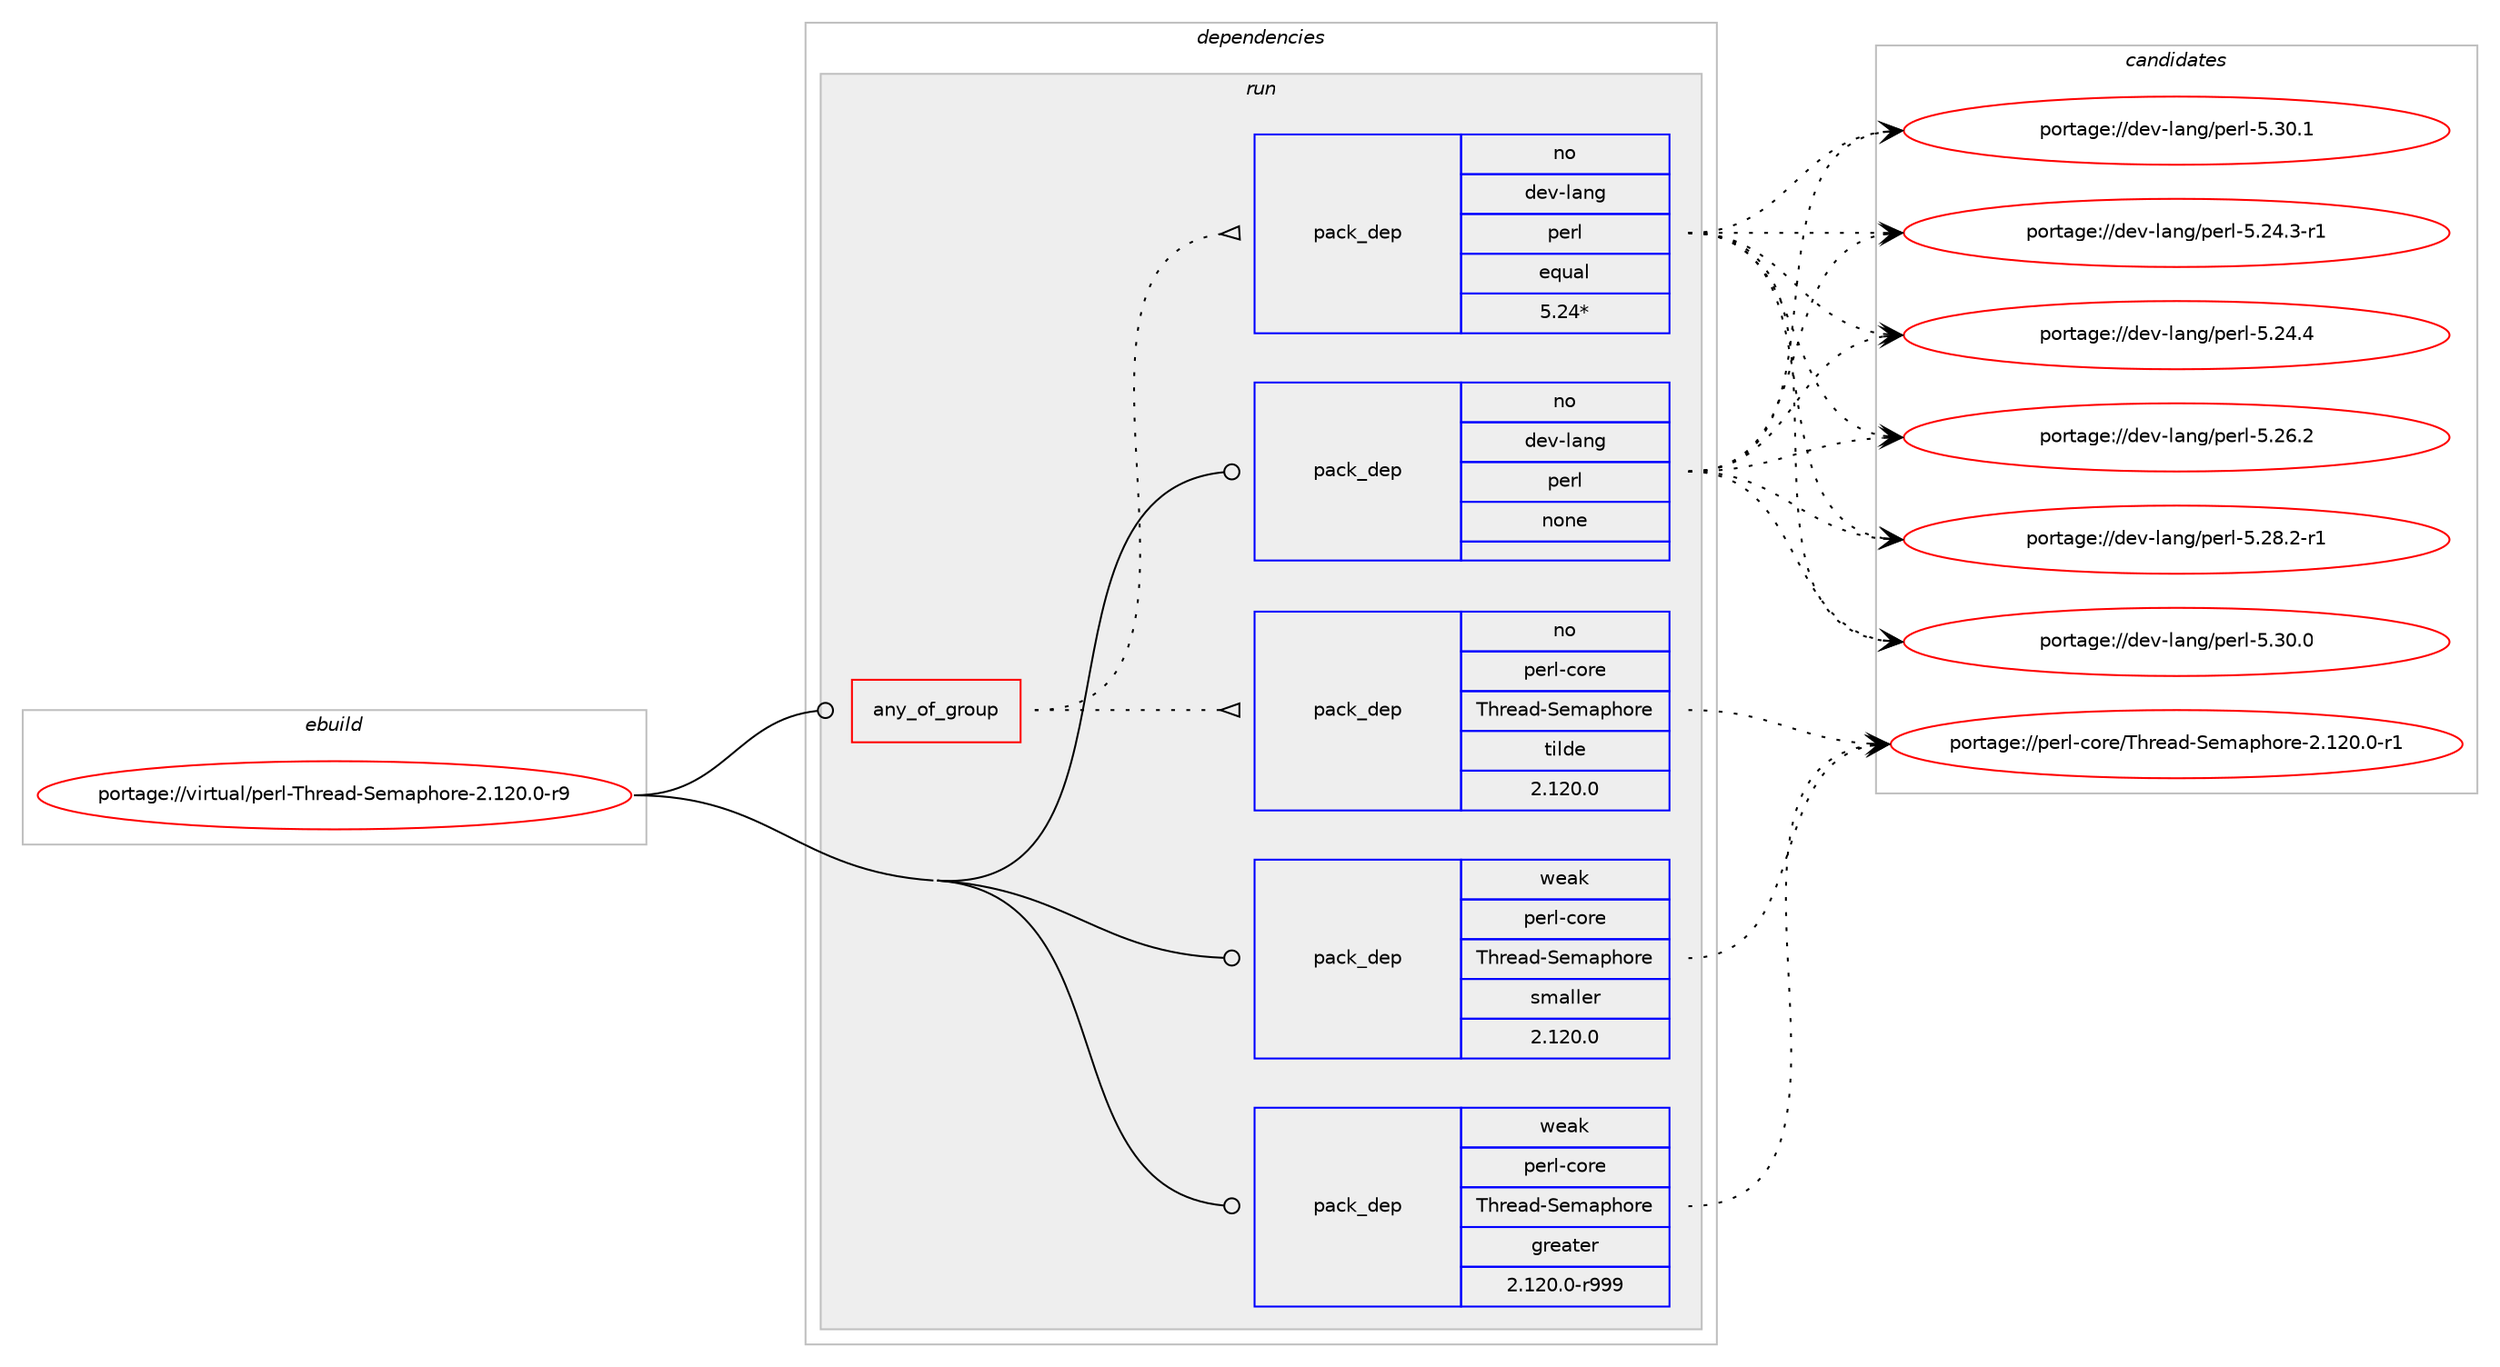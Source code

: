 digraph prolog {

# *************
# Graph options
# *************

newrank=true;
concentrate=true;
compound=true;
graph [rankdir=LR,fontname=Helvetica,fontsize=10,ranksep=1.5];#, ranksep=2.5, nodesep=0.2];
edge  [arrowhead=vee];
node  [fontname=Helvetica,fontsize=10];

# **********
# The ebuild
# **********

subgraph cluster_leftcol {
color=gray;
rank=same;
label=<<i>ebuild</i>>;
id [label="portage://virtual/perl-Thread-Semaphore-2.120.0-r9", color=red, width=4, href="../virtual/perl-Thread-Semaphore-2.120.0-r9.svg"];
}

# ****************
# The dependencies
# ****************

subgraph cluster_midcol {
color=gray;
label=<<i>dependencies</i>>;
subgraph cluster_compile {
fillcolor="#eeeeee";
style=filled;
label=<<i>compile</i>>;
}
subgraph cluster_compileandrun {
fillcolor="#eeeeee";
style=filled;
label=<<i>compile and run</i>>;
}
subgraph cluster_run {
fillcolor="#eeeeee";
style=filled;
label=<<i>run</i>>;
subgraph any7359 {
dependency435480 [label=<<TABLE BORDER="0" CELLBORDER="1" CELLSPACING="0" CELLPADDING="4"><TR><TD CELLPADDING="10">any_of_group</TD></TR></TABLE>>, shape=none, color=red];subgraph pack322871 {
dependency435481 [label=<<TABLE BORDER="0" CELLBORDER="1" CELLSPACING="0" CELLPADDING="4" WIDTH="220"><TR><TD ROWSPAN="6" CELLPADDING="30">pack_dep</TD></TR><TR><TD WIDTH="110">no</TD></TR><TR><TD>dev-lang</TD></TR><TR><TD>perl</TD></TR><TR><TD>equal</TD></TR><TR><TD>5.24*</TD></TR></TABLE>>, shape=none, color=blue];
}
dependency435480:e -> dependency435481:w [weight=20,style="dotted",arrowhead="oinv"];
subgraph pack322872 {
dependency435482 [label=<<TABLE BORDER="0" CELLBORDER="1" CELLSPACING="0" CELLPADDING="4" WIDTH="220"><TR><TD ROWSPAN="6" CELLPADDING="30">pack_dep</TD></TR><TR><TD WIDTH="110">no</TD></TR><TR><TD>perl-core</TD></TR><TR><TD>Thread-Semaphore</TD></TR><TR><TD>tilde</TD></TR><TR><TD>2.120.0</TD></TR></TABLE>>, shape=none, color=blue];
}
dependency435480:e -> dependency435482:w [weight=20,style="dotted",arrowhead="oinv"];
}
id:e -> dependency435480:w [weight=20,style="solid",arrowhead="odot"];
subgraph pack322873 {
dependency435483 [label=<<TABLE BORDER="0" CELLBORDER="1" CELLSPACING="0" CELLPADDING="4" WIDTH="220"><TR><TD ROWSPAN="6" CELLPADDING="30">pack_dep</TD></TR><TR><TD WIDTH="110">no</TD></TR><TR><TD>dev-lang</TD></TR><TR><TD>perl</TD></TR><TR><TD>none</TD></TR><TR><TD></TD></TR></TABLE>>, shape=none, color=blue];
}
id:e -> dependency435483:w [weight=20,style="solid",arrowhead="odot"];
subgraph pack322874 {
dependency435484 [label=<<TABLE BORDER="0" CELLBORDER="1" CELLSPACING="0" CELLPADDING="4" WIDTH="220"><TR><TD ROWSPAN="6" CELLPADDING="30">pack_dep</TD></TR><TR><TD WIDTH="110">weak</TD></TR><TR><TD>perl-core</TD></TR><TR><TD>Thread-Semaphore</TD></TR><TR><TD>greater</TD></TR><TR><TD>2.120.0-r999</TD></TR></TABLE>>, shape=none, color=blue];
}
id:e -> dependency435484:w [weight=20,style="solid",arrowhead="odot"];
subgraph pack322875 {
dependency435485 [label=<<TABLE BORDER="0" CELLBORDER="1" CELLSPACING="0" CELLPADDING="4" WIDTH="220"><TR><TD ROWSPAN="6" CELLPADDING="30">pack_dep</TD></TR><TR><TD WIDTH="110">weak</TD></TR><TR><TD>perl-core</TD></TR><TR><TD>Thread-Semaphore</TD></TR><TR><TD>smaller</TD></TR><TR><TD>2.120.0</TD></TR></TABLE>>, shape=none, color=blue];
}
id:e -> dependency435485:w [weight=20,style="solid",arrowhead="odot"];
}
}

# **************
# The candidates
# **************

subgraph cluster_choices {
rank=same;
color=gray;
label=<<i>candidates</i>>;

subgraph choice322871 {
color=black;
nodesep=1;
choiceportage100101118451089711010347112101114108455346505246514511449 [label="portage://dev-lang/perl-5.24.3-r1", color=red, width=4,href="../dev-lang/perl-5.24.3-r1.svg"];
choiceportage10010111845108971101034711210111410845534650524652 [label="portage://dev-lang/perl-5.24.4", color=red, width=4,href="../dev-lang/perl-5.24.4.svg"];
choiceportage10010111845108971101034711210111410845534650544650 [label="portage://dev-lang/perl-5.26.2", color=red, width=4,href="../dev-lang/perl-5.26.2.svg"];
choiceportage100101118451089711010347112101114108455346505646504511449 [label="portage://dev-lang/perl-5.28.2-r1", color=red, width=4,href="../dev-lang/perl-5.28.2-r1.svg"];
choiceportage10010111845108971101034711210111410845534651484648 [label="portage://dev-lang/perl-5.30.0", color=red, width=4,href="../dev-lang/perl-5.30.0.svg"];
choiceportage10010111845108971101034711210111410845534651484649 [label="portage://dev-lang/perl-5.30.1", color=red, width=4,href="../dev-lang/perl-5.30.1.svg"];
dependency435481:e -> choiceportage100101118451089711010347112101114108455346505246514511449:w [style=dotted,weight="100"];
dependency435481:e -> choiceportage10010111845108971101034711210111410845534650524652:w [style=dotted,weight="100"];
dependency435481:e -> choiceportage10010111845108971101034711210111410845534650544650:w [style=dotted,weight="100"];
dependency435481:e -> choiceportage100101118451089711010347112101114108455346505646504511449:w [style=dotted,weight="100"];
dependency435481:e -> choiceportage10010111845108971101034711210111410845534651484648:w [style=dotted,weight="100"];
dependency435481:e -> choiceportage10010111845108971101034711210111410845534651484649:w [style=dotted,weight="100"];
}
subgraph choice322872 {
color=black;
nodesep=1;
choiceportage112101114108459911111410147841041141019710045831011099711210411111410145504649504846484511449 [label="portage://perl-core/Thread-Semaphore-2.120.0-r1", color=red, width=4,href="../perl-core/Thread-Semaphore-2.120.0-r1.svg"];
dependency435482:e -> choiceportage112101114108459911111410147841041141019710045831011099711210411111410145504649504846484511449:w [style=dotted,weight="100"];
}
subgraph choice322873 {
color=black;
nodesep=1;
choiceportage100101118451089711010347112101114108455346505246514511449 [label="portage://dev-lang/perl-5.24.3-r1", color=red, width=4,href="../dev-lang/perl-5.24.3-r1.svg"];
choiceportage10010111845108971101034711210111410845534650524652 [label="portage://dev-lang/perl-5.24.4", color=red, width=4,href="../dev-lang/perl-5.24.4.svg"];
choiceportage10010111845108971101034711210111410845534650544650 [label="portage://dev-lang/perl-5.26.2", color=red, width=4,href="../dev-lang/perl-5.26.2.svg"];
choiceportage100101118451089711010347112101114108455346505646504511449 [label="portage://dev-lang/perl-5.28.2-r1", color=red, width=4,href="../dev-lang/perl-5.28.2-r1.svg"];
choiceportage10010111845108971101034711210111410845534651484648 [label="portage://dev-lang/perl-5.30.0", color=red, width=4,href="../dev-lang/perl-5.30.0.svg"];
choiceportage10010111845108971101034711210111410845534651484649 [label="portage://dev-lang/perl-5.30.1", color=red, width=4,href="../dev-lang/perl-5.30.1.svg"];
dependency435483:e -> choiceportage100101118451089711010347112101114108455346505246514511449:w [style=dotted,weight="100"];
dependency435483:e -> choiceportage10010111845108971101034711210111410845534650524652:w [style=dotted,weight="100"];
dependency435483:e -> choiceportage10010111845108971101034711210111410845534650544650:w [style=dotted,weight="100"];
dependency435483:e -> choiceportage100101118451089711010347112101114108455346505646504511449:w [style=dotted,weight="100"];
dependency435483:e -> choiceportage10010111845108971101034711210111410845534651484648:w [style=dotted,weight="100"];
dependency435483:e -> choiceportage10010111845108971101034711210111410845534651484649:w [style=dotted,weight="100"];
}
subgraph choice322874 {
color=black;
nodesep=1;
choiceportage112101114108459911111410147841041141019710045831011099711210411111410145504649504846484511449 [label="portage://perl-core/Thread-Semaphore-2.120.0-r1", color=red, width=4,href="../perl-core/Thread-Semaphore-2.120.0-r1.svg"];
dependency435484:e -> choiceportage112101114108459911111410147841041141019710045831011099711210411111410145504649504846484511449:w [style=dotted,weight="100"];
}
subgraph choice322875 {
color=black;
nodesep=1;
choiceportage112101114108459911111410147841041141019710045831011099711210411111410145504649504846484511449 [label="portage://perl-core/Thread-Semaphore-2.120.0-r1", color=red, width=4,href="../perl-core/Thread-Semaphore-2.120.0-r1.svg"];
dependency435485:e -> choiceportage112101114108459911111410147841041141019710045831011099711210411111410145504649504846484511449:w [style=dotted,weight="100"];
}
}

}
